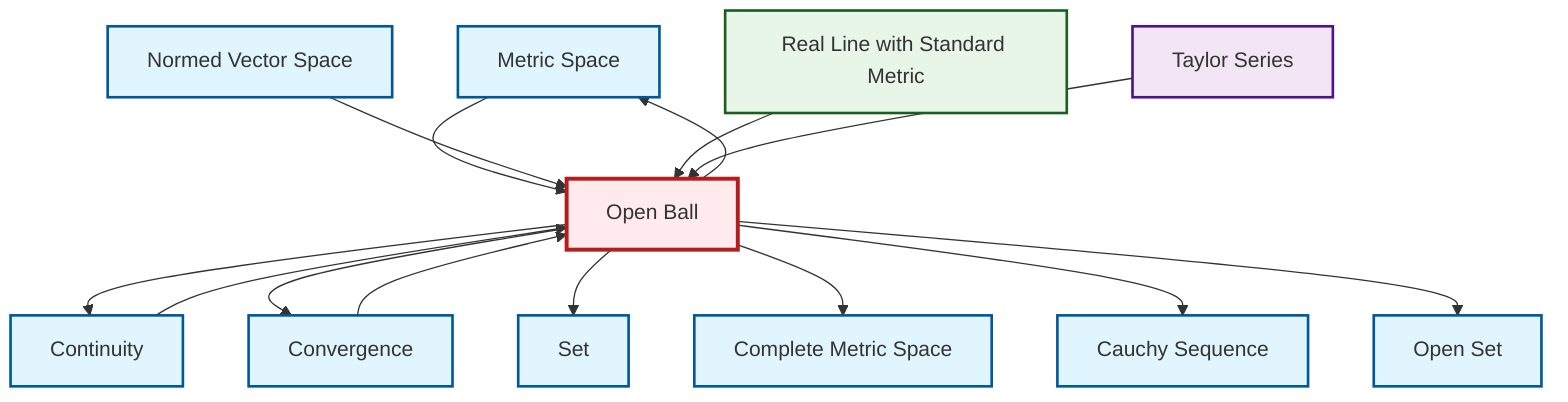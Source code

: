 graph TD
    classDef definition fill:#e1f5fe,stroke:#01579b,stroke-width:2px
    classDef theorem fill:#f3e5f5,stroke:#4a148c,stroke-width:2px
    classDef axiom fill:#fff3e0,stroke:#e65100,stroke-width:2px
    classDef example fill:#e8f5e9,stroke:#1b5e20,stroke-width:2px
    classDef current fill:#ffebee,stroke:#b71c1c,stroke-width:3px
    def-metric-space["Metric Space"]:::definition
    def-open-set["Open Set"]:::definition
    def-convergence["Convergence"]:::definition
    thm-taylor-series["Taylor Series"]:::theorem
    def-complete-metric-space["Complete Metric Space"]:::definition
    def-open-ball["Open Ball"]:::definition
    def-continuity["Continuity"]:::definition
    def-cauchy-sequence["Cauchy Sequence"]:::definition
    def-set["Set"]:::definition
    ex-real-line-metric["Real Line with Standard Metric"]:::example
    def-normed-vector-space["Normed Vector Space"]:::definition
    def-metric-space --> def-open-ball
    def-open-ball --> def-continuity
    def-normed-vector-space --> def-open-ball
    def-open-ball --> def-convergence
    def-open-ball --> def-set
    ex-real-line-metric --> def-open-ball
    def-continuity --> def-open-ball
    thm-taylor-series --> def-open-ball
    def-open-ball --> def-complete-metric-space
    def-open-ball --> def-cauchy-sequence
    def-open-ball --> def-metric-space
    def-convergence --> def-open-ball
    def-open-ball --> def-open-set
    class def-open-ball current